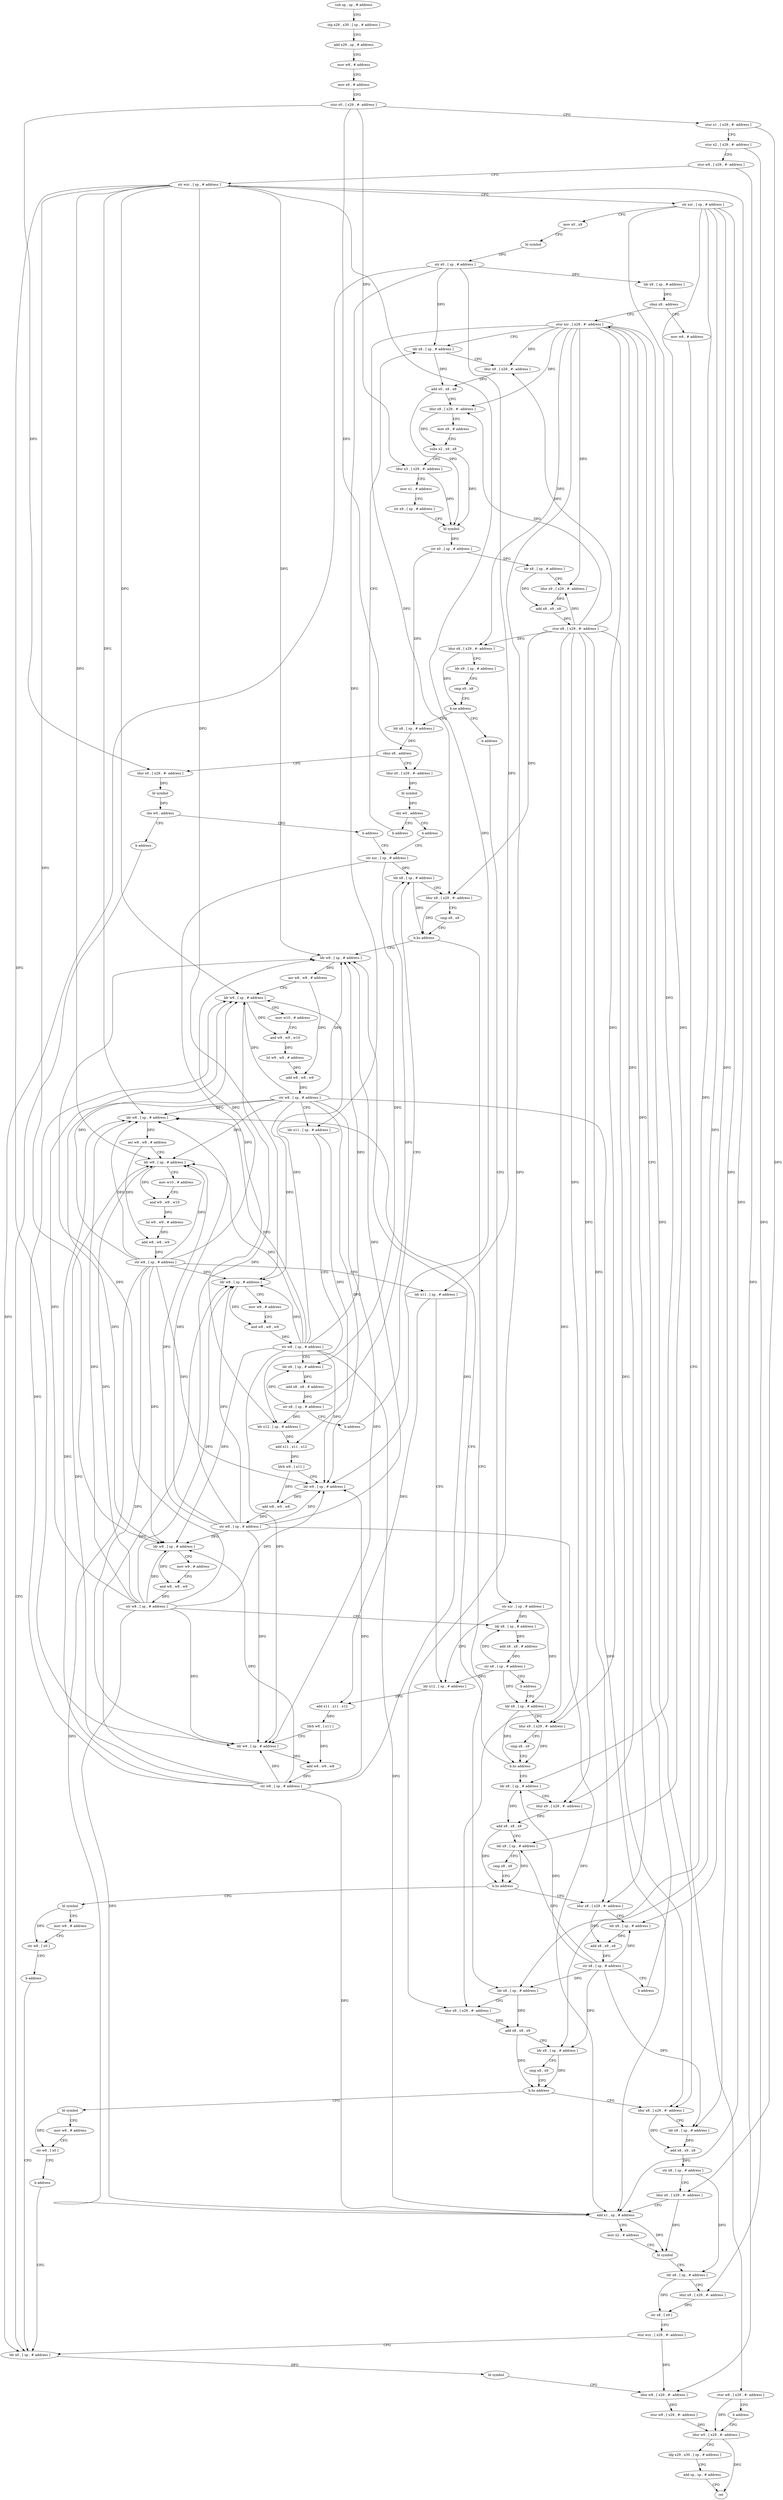 digraph "func" {
"4200780" [label = "sub sp , sp , # address" ]
"4200784" [label = "stp x29 , x30 , [ sp , # address ]" ]
"4200788" [label = "add x29 , sp , # address" ]
"4200792" [label = "mov w8 , # address" ]
"4200796" [label = "mov x9 , # address" ]
"4200800" [label = "stur x0 , [ x29 , #- address ]" ]
"4200804" [label = "stur x1 , [ x29 , #- address ]" ]
"4200808" [label = "stur x2 , [ x29 , #- address ]" ]
"4200812" [label = "stur w8 , [ x29 , #- address ]" ]
"4200816" [label = "str wzr , [ sp , # address ]" ]
"4200820" [label = "str xzr , [ sp , # address ]" ]
"4200824" [label = "mov x0 , x9" ]
"4200828" [label = "bl symbol" ]
"4200832" [label = "str x0 , [ sp , # address ]" ]
"4200836" [label = "ldr x9 , [ sp , # address ]" ]
"4200840" [label = "cbnz x9 , address" ]
"4200856" [label = "stur xzr , [ x29 , #- address ]" ]
"4200844" [label = "mov w8 , # address" ]
"4200860" [label = "ldr x8 , [ sp , # address ]" ]
"4200848" [label = "stur w8 , [ x29 , #- address ]" ]
"4200852" [label = "b address" ]
"4201376" [label = "ldur w0 , [ x29 , #- address ]" ]
"4200940" [label = "ldr x8 , [ sp , # address ]" ]
"4200944" [label = "cbnz x8 , address" ]
"4200968" [label = "ldur x0 , [ x29 , #- address ]" ]
"4200948" [label = "ldur x0 , [ x29 , #- address ]" ]
"4200936" [label = "b address" ]
"4200988" [label = "str xzr , [ sp , # address ]" ]
"4201380" [label = "ldp x29 , x30 , [ sp , # address ]" ]
"4201384" [label = "add sp , sp , # address" ]
"4201388" [label = "ret" ]
"4200972" [label = "bl symbol" ]
"4200976" [label = "cbz w0 , address" ]
"4200984" [label = "b address" ]
"4200980" [label = "b address" ]
"4200952" [label = "bl symbol" ]
"4200956" [label = "cbz w0 , address" ]
"4200964" [label = "b address" ]
"4200960" [label = "b address" ]
"4200992" [label = "ldr x8 , [ sp , # address ]" ]
"4201160" [label = "str xzr , [ sp , # address ]" ]
"4201360" [label = "ldr x0 , [ sp , # address ]" ]
"4201100" [label = "ldr x8 , [ sp , # address ]" ]
"4201104" [label = "ldur x9 , [ x29 , #- address ]" ]
"4201108" [label = "add x8 , x8 , x9" ]
"4201112" [label = "ldr x9 , [ sp , # address ]" ]
"4201116" [label = "cmp x8 , x9" ]
"4201120" [label = "b.hs address" ]
"4201140" [label = "ldur x8 , [ x29 , #- address ]" ]
"4201124" [label = "bl symbol" ]
"4201008" [label = "ldr w8 , [ sp , # address ]" ]
"4201012" [label = "asr w8 , w8 , # address" ]
"4201016" [label = "ldr w9 , [ sp , # address ]" ]
"4201020" [label = "mov w10 , # address" ]
"4201024" [label = "and w9 , w9 , w10" ]
"4201028" [label = "lsl w9 , w9 , # address" ]
"4201032" [label = "add w8 , w8 , w9" ]
"4201036" [label = "str w8 , [ sp , # address ]" ]
"4201040" [label = "ldr x11 , [ sp , # address ]" ]
"4201044" [label = "ldr x12 , [ sp , # address ]" ]
"4201048" [label = "add x11 , x11 , x12" ]
"4201052" [label = "ldrb w8 , [ x11 ]" ]
"4201056" [label = "ldr w9 , [ sp , # address ]" ]
"4201060" [label = "add w8 , w9 , w8" ]
"4201064" [label = "str w8 , [ sp , # address ]" ]
"4201068" [label = "ldr w8 , [ sp , # address ]" ]
"4201072" [label = "mov w9 , # address" ]
"4201076" [label = "and w8 , w8 , w9" ]
"4201080" [label = "str w8 , [ sp , # address ]" ]
"4201084" [label = "ldr x8 , [ sp , # address ]" ]
"4201088" [label = "add x8 , x8 , # address" ]
"4201092" [label = "str x8 , [ sp , # address ]" ]
"4201096" [label = "b address" ]
"4200864" [label = "ldur x9 , [ x29 , #- address ]" ]
"4200868" [label = "add x0 , x8 , x9" ]
"4200872" [label = "ldur x8 , [ x29 , #- address ]" ]
"4200876" [label = "mov x9 , # address" ]
"4200880" [label = "subs x2 , x9 , x8" ]
"4200884" [label = "ldur x3 , [ x29 , #- address ]" ]
"4200888" [label = "mov x1 , # address" ]
"4200892" [label = "str x9 , [ sp , # address ]" ]
"4200896" [label = "bl symbol" ]
"4200900" [label = "str x0 , [ sp , # address ]" ]
"4200904" [label = "ldr x8 , [ sp , # address ]" ]
"4200908" [label = "ldur x9 , [ x29 , #- address ]" ]
"4200912" [label = "add x8 , x9 , x8" ]
"4200916" [label = "stur x8 , [ x29 , #- address ]" ]
"4200920" [label = "ldur x8 , [ x29 , #- address ]" ]
"4200924" [label = "ldr x9 , [ sp , # address ]" ]
"4200928" [label = "cmp x9 , x8" ]
"4200932" [label = "b.ne address" ]
"4201164" [label = "ldr x8 , [ sp , # address ]" ]
"4201364" [label = "bl symbol" ]
"4201368" [label = "ldur w8 , [ x29 , #- address ]" ]
"4201372" [label = "stur w8 , [ x29 , #- address ]" ]
"4201144" [label = "ldr x9 , [ sp , # address ]" ]
"4201148" [label = "add x8 , x9 , x8" ]
"4201152" [label = "str x8 , [ sp , # address ]" ]
"4201156" [label = "b address" ]
"4201128" [label = "mov w8 , # address" ]
"4201132" [label = "str w8 , [ x0 ]" ]
"4201136" [label = "b address" ]
"4200996" [label = "ldur x9 , [ x29 , #- address ]" ]
"4201000" [label = "cmp x8 , x9" ]
"4201004" [label = "b.hs address" ]
"4201272" [label = "ldr x8 , [ sp , # address ]" ]
"4201276" [label = "ldur x9 , [ x29 , #- address ]" ]
"4201280" [label = "add x8 , x8 , x9" ]
"4201284" [label = "ldr x9 , [ sp , # address ]" ]
"4201288" [label = "cmp x8 , x9" ]
"4201292" [label = "b.hs address" ]
"4201312" [label = "ldur x8 , [ x29 , #- address ]" ]
"4201296" [label = "bl symbol" ]
"4201180" [label = "ldr w8 , [ sp , # address ]" ]
"4201184" [label = "asr w8 , w8 , # address" ]
"4201188" [label = "ldr w9 , [ sp , # address ]" ]
"4201192" [label = "mov w10 , # address" ]
"4201196" [label = "and w9 , w9 , w10" ]
"4201200" [label = "lsl w9 , w9 , # address" ]
"4201204" [label = "add w8 , w8 , w9" ]
"4201208" [label = "str w8 , [ sp , # address ]" ]
"4201212" [label = "ldr x11 , [ sp , # address ]" ]
"4201216" [label = "ldr x12 , [ sp , # address ]" ]
"4201220" [label = "add x11 , x11 , x12" ]
"4201224" [label = "ldrb w8 , [ x11 ]" ]
"4201228" [label = "ldr w9 , [ sp , # address ]" ]
"4201232" [label = "add w8 , w9 , w8" ]
"4201236" [label = "str w8 , [ sp , # address ]" ]
"4201240" [label = "ldr w8 , [ sp , # address ]" ]
"4201244" [label = "mov w9 , # address" ]
"4201248" [label = "and w8 , w8 , w9" ]
"4201252" [label = "str w8 , [ sp , # address ]" ]
"4201256" [label = "ldr x8 , [ sp , # address ]" ]
"4201260" [label = "add x8 , x8 , # address" ]
"4201264" [label = "str x8 , [ sp , # address ]" ]
"4201268" [label = "b address" ]
"4201316" [label = "ldr x9 , [ sp , # address ]" ]
"4201320" [label = "add x8 , x9 , x8" ]
"4201324" [label = "str x8 , [ sp , # address ]" ]
"4201328" [label = "ldur x0 , [ x29 , #- address ]" ]
"4201332" [label = "add x1 , sp , # address" ]
"4201336" [label = "mov x2 , # address" ]
"4201340" [label = "bl symbol" ]
"4201344" [label = "ldr x8 , [ sp , # address ]" ]
"4201348" [label = "ldur x9 , [ x29 , #- address ]" ]
"4201352" [label = "str x8 , [ x9 ]" ]
"4201356" [label = "stur wzr , [ x29 , #- address ]" ]
"4201300" [label = "mov w8 , # address" ]
"4201304" [label = "str w8 , [ x0 ]" ]
"4201308" [label = "b address" ]
"4201168" [label = "ldur x9 , [ x29 , #- address ]" ]
"4201172" [label = "cmp x8 , x9" ]
"4201176" [label = "b.hs address" ]
"4200780" -> "4200784" [ label = "CFG" ]
"4200784" -> "4200788" [ label = "CFG" ]
"4200788" -> "4200792" [ label = "CFG" ]
"4200792" -> "4200796" [ label = "CFG" ]
"4200796" -> "4200800" [ label = "CFG" ]
"4200800" -> "4200804" [ label = "CFG" ]
"4200800" -> "4200884" [ label = "DFG" ]
"4200800" -> "4200968" [ label = "DFG" ]
"4200800" -> "4200948" [ label = "DFG" ]
"4200804" -> "4200808" [ label = "CFG" ]
"4200804" -> "4201328" [ label = "DFG" ]
"4200808" -> "4200812" [ label = "CFG" ]
"4200808" -> "4201348" [ label = "DFG" ]
"4200812" -> "4200816" [ label = "CFG" ]
"4200812" -> "4201368" [ label = "DFG" ]
"4200816" -> "4200820" [ label = "CFG" ]
"4200816" -> "4201008" [ label = "DFG" ]
"4200816" -> "4201016" [ label = "DFG" ]
"4200816" -> "4201056" [ label = "DFG" ]
"4200816" -> "4201068" [ label = "DFG" ]
"4200816" -> "4201180" [ label = "DFG" ]
"4200816" -> "4201188" [ label = "DFG" ]
"4200816" -> "4201228" [ label = "DFG" ]
"4200816" -> "4201240" [ label = "DFG" ]
"4200816" -> "4201332" [ label = "DFG" ]
"4200820" -> "4200824" [ label = "CFG" ]
"4200820" -> "4201100" [ label = "DFG" ]
"4200820" -> "4201112" [ label = "DFG" ]
"4200820" -> "4201144" [ label = "DFG" ]
"4200820" -> "4201272" [ label = "DFG" ]
"4200820" -> "4201284" [ label = "DFG" ]
"4200820" -> "4201316" [ label = "DFG" ]
"4200824" -> "4200828" [ label = "CFG" ]
"4200828" -> "4200832" [ label = "DFG" ]
"4200832" -> "4200836" [ label = "DFG" ]
"4200832" -> "4200860" [ label = "DFG" ]
"4200832" -> "4201360" [ label = "DFG" ]
"4200832" -> "4201040" [ label = "DFG" ]
"4200832" -> "4201212" [ label = "DFG" ]
"4200836" -> "4200840" [ label = "DFG" ]
"4200840" -> "4200856" [ label = "CFG" ]
"4200840" -> "4200844" [ label = "CFG" ]
"4200856" -> "4200860" [ label = "CFG" ]
"4200856" -> "4200864" [ label = "DFG" ]
"4200856" -> "4200872" [ label = "DFG" ]
"4200856" -> "4200908" [ label = "DFG" ]
"4200856" -> "4200920" [ label = "DFG" ]
"4200856" -> "4200996" [ label = "DFG" ]
"4200856" -> "4201104" [ label = "DFG" ]
"4200856" -> "4201168" [ label = "DFG" ]
"4200856" -> "4201140" [ label = "DFG" ]
"4200856" -> "4201276" [ label = "DFG" ]
"4200856" -> "4201312" [ label = "DFG" ]
"4200844" -> "4200848" [ label = "CFG" ]
"4200860" -> "4200864" [ label = "CFG" ]
"4200860" -> "4200868" [ label = "DFG" ]
"4200848" -> "4200852" [ label = "CFG" ]
"4200848" -> "4201376" [ label = "DFG" ]
"4200852" -> "4201376" [ label = "CFG" ]
"4201376" -> "4201380" [ label = "CFG" ]
"4201376" -> "4201388" [ label = "DFG" ]
"4200940" -> "4200944" [ label = "DFG" ]
"4200944" -> "4200968" [ label = "CFG" ]
"4200944" -> "4200948" [ label = "CFG" ]
"4200968" -> "4200972" [ label = "DFG" ]
"4200948" -> "4200952" [ label = "DFG" ]
"4200936" -> "4200988" [ label = "CFG" ]
"4200988" -> "4200992" [ label = "DFG" ]
"4200988" -> "4201044" [ label = "DFG" ]
"4200988" -> "4201084" [ label = "DFG" ]
"4201380" -> "4201384" [ label = "CFG" ]
"4201384" -> "4201388" [ label = "CFG" ]
"4200972" -> "4200976" [ label = "DFG" ]
"4200976" -> "4200984" [ label = "CFG" ]
"4200976" -> "4200980" [ label = "CFG" ]
"4200984" -> "4200860" [ label = "CFG" ]
"4200980" -> "4201160" [ label = "CFG" ]
"4200952" -> "4200956" [ label = "DFG" ]
"4200956" -> "4200964" [ label = "CFG" ]
"4200956" -> "4200960" [ label = "CFG" ]
"4200964" -> "4201160" [ label = "CFG" ]
"4200960" -> "4201360" [ label = "CFG" ]
"4200992" -> "4200996" [ label = "CFG" ]
"4200992" -> "4201004" [ label = "DFG" ]
"4201160" -> "4201164" [ label = "DFG" ]
"4201160" -> "4201216" [ label = "DFG" ]
"4201160" -> "4201256" [ label = "DFG" ]
"4201360" -> "4201364" [ label = "DFG" ]
"4201100" -> "4201104" [ label = "CFG" ]
"4201100" -> "4201108" [ label = "DFG" ]
"4201104" -> "4201108" [ label = "DFG" ]
"4201108" -> "4201112" [ label = "CFG" ]
"4201108" -> "4201120" [ label = "DFG" ]
"4201112" -> "4201116" [ label = "CFG" ]
"4201112" -> "4201120" [ label = "DFG" ]
"4201116" -> "4201120" [ label = "CFG" ]
"4201120" -> "4201140" [ label = "CFG" ]
"4201120" -> "4201124" [ label = "CFG" ]
"4201140" -> "4201144" [ label = "CFG" ]
"4201140" -> "4201148" [ label = "DFG" ]
"4201124" -> "4201128" [ label = "CFG" ]
"4201124" -> "4201132" [ label = "DFG" ]
"4201008" -> "4201012" [ label = "DFG" ]
"4201012" -> "4201016" [ label = "CFG" ]
"4201012" -> "4201032" [ label = "DFG" ]
"4201016" -> "4201020" [ label = "CFG" ]
"4201016" -> "4201024" [ label = "DFG" ]
"4201020" -> "4201024" [ label = "CFG" ]
"4201024" -> "4201028" [ label = "DFG" ]
"4201028" -> "4201032" [ label = "DFG" ]
"4201032" -> "4201036" [ label = "DFG" ]
"4201036" -> "4201040" [ label = "CFG" ]
"4201036" -> "4201008" [ label = "DFG" ]
"4201036" -> "4201016" [ label = "DFG" ]
"4201036" -> "4201056" [ label = "DFG" ]
"4201036" -> "4201068" [ label = "DFG" ]
"4201036" -> "4201180" [ label = "DFG" ]
"4201036" -> "4201188" [ label = "DFG" ]
"4201036" -> "4201228" [ label = "DFG" ]
"4201036" -> "4201240" [ label = "DFG" ]
"4201036" -> "4201332" [ label = "DFG" ]
"4201040" -> "4201044" [ label = "CFG" ]
"4201040" -> "4201048" [ label = "DFG" ]
"4201044" -> "4201048" [ label = "DFG" ]
"4201048" -> "4201052" [ label = "DFG" ]
"4201052" -> "4201056" [ label = "CFG" ]
"4201052" -> "4201060" [ label = "DFG" ]
"4201056" -> "4201060" [ label = "DFG" ]
"4201060" -> "4201064" [ label = "DFG" ]
"4201064" -> "4201068" [ label = "DFG" ]
"4201064" -> "4201008" [ label = "DFG" ]
"4201064" -> "4201016" [ label = "DFG" ]
"4201064" -> "4201056" [ label = "DFG" ]
"4201064" -> "4201180" [ label = "DFG" ]
"4201064" -> "4201188" [ label = "DFG" ]
"4201064" -> "4201228" [ label = "DFG" ]
"4201064" -> "4201240" [ label = "DFG" ]
"4201064" -> "4201332" [ label = "DFG" ]
"4201068" -> "4201072" [ label = "CFG" ]
"4201068" -> "4201076" [ label = "DFG" ]
"4201072" -> "4201076" [ label = "CFG" ]
"4201076" -> "4201080" [ label = "DFG" ]
"4201080" -> "4201084" [ label = "CFG" ]
"4201080" -> "4201008" [ label = "DFG" ]
"4201080" -> "4201016" [ label = "DFG" ]
"4201080" -> "4201056" [ label = "DFG" ]
"4201080" -> "4201068" [ label = "DFG" ]
"4201080" -> "4201180" [ label = "DFG" ]
"4201080" -> "4201188" [ label = "DFG" ]
"4201080" -> "4201228" [ label = "DFG" ]
"4201080" -> "4201240" [ label = "DFG" ]
"4201080" -> "4201332" [ label = "DFG" ]
"4201084" -> "4201088" [ label = "DFG" ]
"4201088" -> "4201092" [ label = "DFG" ]
"4201092" -> "4201096" [ label = "CFG" ]
"4201092" -> "4200992" [ label = "DFG" ]
"4201092" -> "4201044" [ label = "DFG" ]
"4201092" -> "4201084" [ label = "DFG" ]
"4201096" -> "4200992" [ label = "CFG" ]
"4200864" -> "4200868" [ label = "DFG" ]
"4200868" -> "4200872" [ label = "CFG" ]
"4200868" -> "4200896" [ label = "DFG" ]
"4200872" -> "4200876" [ label = "CFG" ]
"4200872" -> "4200880" [ label = "DFG" ]
"4200876" -> "4200880" [ label = "CFG" ]
"4200880" -> "4200884" [ label = "CFG" ]
"4200880" -> "4200896" [ label = "DFG" ]
"4200884" -> "4200888" [ label = "CFG" ]
"4200884" -> "4200896" [ label = "DFG" ]
"4200888" -> "4200892" [ label = "CFG" ]
"4200892" -> "4200896" [ label = "CFG" ]
"4200896" -> "4200900" [ label = "DFG" ]
"4200900" -> "4200904" [ label = "DFG" ]
"4200900" -> "4200940" [ label = "DFG" ]
"4200904" -> "4200908" [ label = "CFG" ]
"4200904" -> "4200912" [ label = "DFG" ]
"4200908" -> "4200912" [ label = "DFG" ]
"4200912" -> "4200916" [ label = "DFG" ]
"4200916" -> "4200920" [ label = "DFG" ]
"4200916" -> "4200864" [ label = "DFG" ]
"4200916" -> "4200872" [ label = "DFG" ]
"4200916" -> "4200908" [ label = "DFG" ]
"4200916" -> "4200996" [ label = "DFG" ]
"4200916" -> "4201104" [ label = "DFG" ]
"4200916" -> "4201168" [ label = "DFG" ]
"4200916" -> "4201140" [ label = "DFG" ]
"4200916" -> "4201276" [ label = "DFG" ]
"4200916" -> "4201312" [ label = "DFG" ]
"4200920" -> "4200924" [ label = "CFG" ]
"4200920" -> "4200932" [ label = "DFG" ]
"4200924" -> "4200928" [ label = "CFG" ]
"4200928" -> "4200932" [ label = "CFG" ]
"4200932" -> "4200940" [ label = "CFG" ]
"4200932" -> "4200936" [ label = "CFG" ]
"4201164" -> "4201168" [ label = "CFG" ]
"4201164" -> "4201176" [ label = "DFG" ]
"4201364" -> "4201368" [ label = "CFG" ]
"4201368" -> "4201372" [ label = "DFG" ]
"4201372" -> "4201376" [ label = "DFG" ]
"4201144" -> "4201148" [ label = "DFG" ]
"4201148" -> "4201152" [ label = "DFG" ]
"4201152" -> "4201156" [ label = "CFG" ]
"4201152" -> "4201100" [ label = "DFG" ]
"4201152" -> "4201112" [ label = "DFG" ]
"4201152" -> "4201144" [ label = "DFG" ]
"4201152" -> "4201272" [ label = "DFG" ]
"4201152" -> "4201284" [ label = "DFG" ]
"4201152" -> "4201316" [ label = "DFG" ]
"4201156" -> "4200856" [ label = "CFG" ]
"4201128" -> "4201132" [ label = "CFG" ]
"4201132" -> "4201136" [ label = "CFG" ]
"4201136" -> "4201360" [ label = "CFG" ]
"4200996" -> "4201000" [ label = "CFG" ]
"4200996" -> "4201004" [ label = "DFG" ]
"4201000" -> "4201004" [ label = "CFG" ]
"4201004" -> "4201100" [ label = "CFG" ]
"4201004" -> "4201008" [ label = "CFG" ]
"4201272" -> "4201276" [ label = "CFG" ]
"4201272" -> "4201280" [ label = "DFG" ]
"4201276" -> "4201280" [ label = "DFG" ]
"4201280" -> "4201284" [ label = "CFG" ]
"4201280" -> "4201292" [ label = "DFG" ]
"4201284" -> "4201288" [ label = "CFG" ]
"4201284" -> "4201292" [ label = "DFG" ]
"4201288" -> "4201292" [ label = "CFG" ]
"4201292" -> "4201312" [ label = "CFG" ]
"4201292" -> "4201296" [ label = "CFG" ]
"4201312" -> "4201316" [ label = "CFG" ]
"4201312" -> "4201320" [ label = "DFG" ]
"4201296" -> "4201300" [ label = "CFG" ]
"4201296" -> "4201304" [ label = "DFG" ]
"4201180" -> "4201184" [ label = "DFG" ]
"4201184" -> "4201188" [ label = "CFG" ]
"4201184" -> "4201204" [ label = "DFG" ]
"4201188" -> "4201192" [ label = "CFG" ]
"4201188" -> "4201196" [ label = "DFG" ]
"4201192" -> "4201196" [ label = "CFG" ]
"4201196" -> "4201200" [ label = "DFG" ]
"4201200" -> "4201204" [ label = "DFG" ]
"4201204" -> "4201208" [ label = "DFG" ]
"4201208" -> "4201212" [ label = "CFG" ]
"4201208" -> "4201008" [ label = "DFG" ]
"4201208" -> "4201016" [ label = "DFG" ]
"4201208" -> "4201056" [ label = "DFG" ]
"4201208" -> "4201068" [ label = "DFG" ]
"4201208" -> "4201180" [ label = "DFG" ]
"4201208" -> "4201188" [ label = "DFG" ]
"4201208" -> "4201228" [ label = "DFG" ]
"4201208" -> "4201240" [ label = "DFG" ]
"4201208" -> "4201332" [ label = "DFG" ]
"4201212" -> "4201216" [ label = "CFG" ]
"4201212" -> "4201220" [ label = "DFG" ]
"4201216" -> "4201220" [ label = "DFG" ]
"4201220" -> "4201224" [ label = "DFG" ]
"4201224" -> "4201228" [ label = "CFG" ]
"4201224" -> "4201232" [ label = "DFG" ]
"4201228" -> "4201232" [ label = "DFG" ]
"4201232" -> "4201236" [ label = "DFG" ]
"4201236" -> "4201240" [ label = "DFG" ]
"4201236" -> "4201008" [ label = "DFG" ]
"4201236" -> "4201016" [ label = "DFG" ]
"4201236" -> "4201056" [ label = "DFG" ]
"4201236" -> "4201068" [ label = "DFG" ]
"4201236" -> "4201180" [ label = "DFG" ]
"4201236" -> "4201188" [ label = "DFG" ]
"4201236" -> "4201228" [ label = "DFG" ]
"4201236" -> "4201332" [ label = "DFG" ]
"4201240" -> "4201244" [ label = "CFG" ]
"4201240" -> "4201248" [ label = "DFG" ]
"4201244" -> "4201248" [ label = "CFG" ]
"4201248" -> "4201252" [ label = "DFG" ]
"4201252" -> "4201256" [ label = "CFG" ]
"4201252" -> "4201008" [ label = "DFG" ]
"4201252" -> "4201016" [ label = "DFG" ]
"4201252" -> "4201056" [ label = "DFG" ]
"4201252" -> "4201068" [ label = "DFG" ]
"4201252" -> "4201180" [ label = "DFG" ]
"4201252" -> "4201188" [ label = "DFG" ]
"4201252" -> "4201228" [ label = "DFG" ]
"4201252" -> "4201240" [ label = "DFG" ]
"4201252" -> "4201332" [ label = "DFG" ]
"4201256" -> "4201260" [ label = "DFG" ]
"4201260" -> "4201264" [ label = "DFG" ]
"4201264" -> "4201268" [ label = "CFG" ]
"4201264" -> "4201164" [ label = "DFG" ]
"4201264" -> "4201216" [ label = "DFG" ]
"4201264" -> "4201256" [ label = "DFG" ]
"4201268" -> "4201164" [ label = "CFG" ]
"4201316" -> "4201320" [ label = "DFG" ]
"4201320" -> "4201324" [ label = "DFG" ]
"4201324" -> "4201328" [ label = "CFG" ]
"4201324" -> "4201344" [ label = "DFG" ]
"4201328" -> "4201332" [ label = "CFG" ]
"4201328" -> "4201340" [ label = "DFG" ]
"4201332" -> "4201336" [ label = "CFG" ]
"4201332" -> "4201340" [ label = "DFG" ]
"4201336" -> "4201340" [ label = "CFG" ]
"4201340" -> "4201344" [ label = "CFG" ]
"4201344" -> "4201348" [ label = "CFG" ]
"4201344" -> "4201352" [ label = "DFG" ]
"4201348" -> "4201352" [ label = "DFG" ]
"4201352" -> "4201356" [ label = "CFG" ]
"4201356" -> "4201360" [ label = "CFG" ]
"4201356" -> "4201368" [ label = "DFG" ]
"4201300" -> "4201304" [ label = "CFG" ]
"4201304" -> "4201308" [ label = "CFG" ]
"4201308" -> "4201360" [ label = "CFG" ]
"4201168" -> "4201172" [ label = "CFG" ]
"4201168" -> "4201176" [ label = "DFG" ]
"4201172" -> "4201176" [ label = "CFG" ]
"4201176" -> "4201272" [ label = "CFG" ]
"4201176" -> "4201180" [ label = "CFG" ]
}
